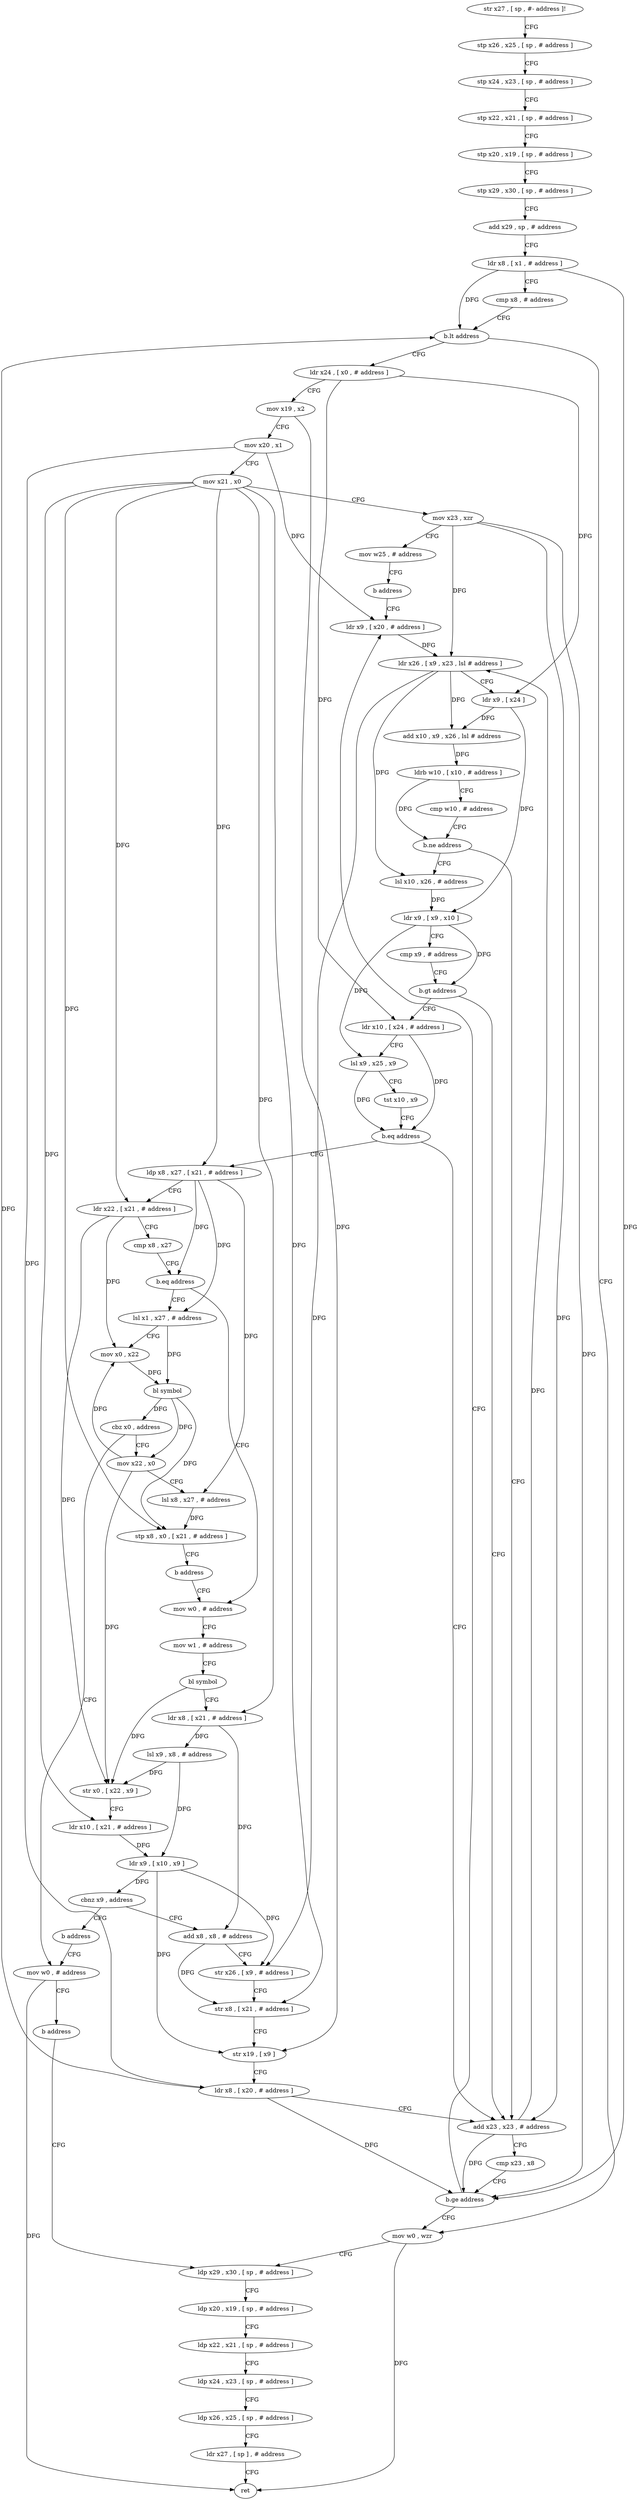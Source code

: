 digraph "func" {
"4260560" [label = "str x27 , [ sp , #- address ]!" ]
"4260564" [label = "stp x26 , x25 , [ sp , # address ]" ]
"4260568" [label = "stp x24 , x23 , [ sp , # address ]" ]
"4260572" [label = "stp x22 , x21 , [ sp , # address ]" ]
"4260576" [label = "stp x20 , x19 , [ sp , # address ]" ]
"4260580" [label = "stp x29 , x30 , [ sp , # address ]" ]
"4260584" [label = "add x29 , sp , # address" ]
"4260588" [label = "ldr x8 , [ x1 , # address ]" ]
"4260592" [label = "cmp x8 , # address" ]
"4260596" [label = "b.lt address" ]
"4260808" [label = "mov w0 , wzr" ]
"4260600" [label = "ldr x24 , [ x0 , # address ]" ]
"4260812" [label = "ldp x29 , x30 , [ sp , # address ]" ]
"4260604" [label = "mov x19 , x2" ]
"4260608" [label = "mov x20 , x1" ]
"4260612" [label = "mov x21 , x0" ]
"4260616" [label = "mov x23 , xzr" ]
"4260620" [label = "mov w25 , # address" ]
"4260624" [label = "b address" ]
"4260660" [label = "ldr x9 , [ x20 , # address ]" ]
"4260664" [label = "ldr x26 , [ x9 , x23 , lsl # address ]" ]
"4260668" [label = "ldr x9 , [ x24 ]" ]
"4260672" [label = "add x10 , x9 , x26 , lsl # address" ]
"4260676" [label = "ldrb w10 , [ x10 , # address ]" ]
"4260680" [label = "cmp w10 , # address" ]
"4260684" [label = "b.ne address" ]
"4260648" [label = "add x23 , x23 , # address" ]
"4260688" [label = "lsl x10 , x26 , # address" ]
"4260652" [label = "cmp x23 , x8" ]
"4260656" [label = "b.ge address" ]
"4260692" [label = "ldr x9 , [ x9 , x10 ]" ]
"4260696" [label = "cmp x9 , # address" ]
"4260700" [label = "b.gt address" ]
"4260704" [label = "ldr x10 , [ x24 , # address ]" ]
"4260708" [label = "lsl x9 , x25 , x9" ]
"4260712" [label = "tst x10 , x9" ]
"4260716" [label = "b.eq address" ]
"4260720" [label = "ldp x8 , x27 , [ x21 , # address ]" ]
"4260724" [label = "ldr x22 , [ x21 , # address ]" ]
"4260728" [label = "cmp x8 , x27" ]
"4260732" [label = "b.eq address" ]
"4260776" [label = "lsl x1 , x27 , # address" ]
"4260736" [label = "mov w0 , # address" ]
"4260780" [label = "mov x0 , x22" ]
"4260784" [label = "bl symbol" ]
"4260788" [label = "cbz x0 , address" ]
"4260840" [label = "mov w0 , # address" ]
"4260792" [label = "mov x22 , x0" ]
"4260740" [label = "mov w1 , # address" ]
"4260744" [label = "bl symbol" ]
"4260748" [label = "ldr x8 , [ x21 , # address ]" ]
"4260752" [label = "lsl x9 , x8 , # address" ]
"4260756" [label = "str x0 , [ x22 , x9 ]" ]
"4260760" [label = "ldr x10 , [ x21 , # address ]" ]
"4260764" [label = "ldr x9 , [ x10 , x9 ]" ]
"4260768" [label = "cbnz x9 , address" ]
"4260628" [label = "add x8 , x8 , # address" ]
"4260772" [label = "b address" ]
"4260844" [label = "b address" ]
"4260796" [label = "lsl x8 , x27 , # address" ]
"4260800" [label = "stp x8 , x0 , [ x21 , # address ]" ]
"4260804" [label = "b address" ]
"4260632" [label = "str x26 , [ x9 , # address ]" ]
"4260636" [label = "str x8 , [ x21 , # address ]" ]
"4260640" [label = "str x19 , [ x9 ]" ]
"4260644" [label = "ldr x8 , [ x20 , # address ]" ]
"4260816" [label = "ldp x20 , x19 , [ sp , # address ]" ]
"4260820" [label = "ldp x22 , x21 , [ sp , # address ]" ]
"4260824" [label = "ldp x24 , x23 , [ sp , # address ]" ]
"4260828" [label = "ldp x26 , x25 , [ sp , # address ]" ]
"4260832" [label = "ldr x27 , [ sp ] , # address" ]
"4260836" [label = "ret" ]
"4260560" -> "4260564" [ label = "CFG" ]
"4260564" -> "4260568" [ label = "CFG" ]
"4260568" -> "4260572" [ label = "CFG" ]
"4260572" -> "4260576" [ label = "CFG" ]
"4260576" -> "4260580" [ label = "CFG" ]
"4260580" -> "4260584" [ label = "CFG" ]
"4260584" -> "4260588" [ label = "CFG" ]
"4260588" -> "4260592" [ label = "CFG" ]
"4260588" -> "4260596" [ label = "DFG" ]
"4260588" -> "4260656" [ label = "DFG" ]
"4260592" -> "4260596" [ label = "CFG" ]
"4260596" -> "4260808" [ label = "CFG" ]
"4260596" -> "4260600" [ label = "CFG" ]
"4260808" -> "4260812" [ label = "CFG" ]
"4260808" -> "4260836" [ label = "DFG" ]
"4260600" -> "4260604" [ label = "CFG" ]
"4260600" -> "4260668" [ label = "DFG" ]
"4260600" -> "4260704" [ label = "DFG" ]
"4260812" -> "4260816" [ label = "CFG" ]
"4260604" -> "4260608" [ label = "CFG" ]
"4260604" -> "4260640" [ label = "DFG" ]
"4260608" -> "4260612" [ label = "CFG" ]
"4260608" -> "4260660" [ label = "DFG" ]
"4260608" -> "4260644" [ label = "DFG" ]
"4260612" -> "4260616" [ label = "CFG" ]
"4260612" -> "4260720" [ label = "DFG" ]
"4260612" -> "4260724" [ label = "DFG" ]
"4260612" -> "4260748" [ label = "DFG" ]
"4260612" -> "4260760" [ label = "DFG" ]
"4260612" -> "4260800" [ label = "DFG" ]
"4260612" -> "4260636" [ label = "DFG" ]
"4260616" -> "4260620" [ label = "CFG" ]
"4260616" -> "4260664" [ label = "DFG" ]
"4260616" -> "4260648" [ label = "DFG" ]
"4260616" -> "4260656" [ label = "DFG" ]
"4260620" -> "4260624" [ label = "CFG" ]
"4260624" -> "4260660" [ label = "CFG" ]
"4260660" -> "4260664" [ label = "DFG" ]
"4260664" -> "4260668" [ label = "CFG" ]
"4260664" -> "4260672" [ label = "DFG" ]
"4260664" -> "4260688" [ label = "DFG" ]
"4260664" -> "4260632" [ label = "DFG" ]
"4260668" -> "4260672" [ label = "DFG" ]
"4260668" -> "4260692" [ label = "DFG" ]
"4260672" -> "4260676" [ label = "DFG" ]
"4260676" -> "4260680" [ label = "CFG" ]
"4260676" -> "4260684" [ label = "DFG" ]
"4260680" -> "4260684" [ label = "CFG" ]
"4260684" -> "4260648" [ label = "CFG" ]
"4260684" -> "4260688" [ label = "CFG" ]
"4260648" -> "4260652" [ label = "CFG" ]
"4260648" -> "4260664" [ label = "DFG" ]
"4260648" -> "4260656" [ label = "DFG" ]
"4260688" -> "4260692" [ label = "DFG" ]
"4260652" -> "4260656" [ label = "CFG" ]
"4260656" -> "4260808" [ label = "CFG" ]
"4260656" -> "4260660" [ label = "CFG" ]
"4260692" -> "4260696" [ label = "CFG" ]
"4260692" -> "4260700" [ label = "DFG" ]
"4260692" -> "4260708" [ label = "DFG" ]
"4260696" -> "4260700" [ label = "CFG" ]
"4260700" -> "4260648" [ label = "CFG" ]
"4260700" -> "4260704" [ label = "CFG" ]
"4260704" -> "4260708" [ label = "CFG" ]
"4260704" -> "4260716" [ label = "DFG" ]
"4260708" -> "4260712" [ label = "CFG" ]
"4260708" -> "4260716" [ label = "DFG" ]
"4260712" -> "4260716" [ label = "CFG" ]
"4260716" -> "4260648" [ label = "CFG" ]
"4260716" -> "4260720" [ label = "CFG" ]
"4260720" -> "4260724" [ label = "CFG" ]
"4260720" -> "4260732" [ label = "DFG" ]
"4260720" -> "4260776" [ label = "DFG" ]
"4260720" -> "4260796" [ label = "DFG" ]
"4260724" -> "4260728" [ label = "CFG" ]
"4260724" -> "4260780" [ label = "DFG" ]
"4260724" -> "4260756" [ label = "DFG" ]
"4260728" -> "4260732" [ label = "CFG" ]
"4260732" -> "4260776" [ label = "CFG" ]
"4260732" -> "4260736" [ label = "CFG" ]
"4260776" -> "4260780" [ label = "CFG" ]
"4260776" -> "4260784" [ label = "DFG" ]
"4260736" -> "4260740" [ label = "CFG" ]
"4260780" -> "4260784" [ label = "DFG" ]
"4260784" -> "4260788" [ label = "DFG" ]
"4260784" -> "4260792" [ label = "DFG" ]
"4260784" -> "4260800" [ label = "DFG" ]
"4260788" -> "4260840" [ label = "CFG" ]
"4260788" -> "4260792" [ label = "CFG" ]
"4260840" -> "4260844" [ label = "CFG" ]
"4260840" -> "4260836" [ label = "DFG" ]
"4260792" -> "4260796" [ label = "CFG" ]
"4260792" -> "4260780" [ label = "DFG" ]
"4260792" -> "4260756" [ label = "DFG" ]
"4260740" -> "4260744" [ label = "CFG" ]
"4260744" -> "4260748" [ label = "CFG" ]
"4260744" -> "4260756" [ label = "DFG" ]
"4260748" -> "4260752" [ label = "DFG" ]
"4260748" -> "4260628" [ label = "DFG" ]
"4260752" -> "4260756" [ label = "DFG" ]
"4260752" -> "4260764" [ label = "DFG" ]
"4260756" -> "4260760" [ label = "CFG" ]
"4260760" -> "4260764" [ label = "DFG" ]
"4260764" -> "4260768" [ label = "DFG" ]
"4260764" -> "4260632" [ label = "DFG" ]
"4260764" -> "4260640" [ label = "DFG" ]
"4260768" -> "4260628" [ label = "CFG" ]
"4260768" -> "4260772" [ label = "CFG" ]
"4260628" -> "4260632" [ label = "CFG" ]
"4260628" -> "4260636" [ label = "DFG" ]
"4260772" -> "4260840" [ label = "CFG" ]
"4260844" -> "4260812" [ label = "CFG" ]
"4260796" -> "4260800" [ label = "DFG" ]
"4260800" -> "4260804" [ label = "CFG" ]
"4260804" -> "4260736" [ label = "CFG" ]
"4260632" -> "4260636" [ label = "CFG" ]
"4260636" -> "4260640" [ label = "CFG" ]
"4260640" -> "4260644" [ label = "CFG" ]
"4260644" -> "4260648" [ label = "CFG" ]
"4260644" -> "4260596" [ label = "DFG" ]
"4260644" -> "4260656" [ label = "DFG" ]
"4260816" -> "4260820" [ label = "CFG" ]
"4260820" -> "4260824" [ label = "CFG" ]
"4260824" -> "4260828" [ label = "CFG" ]
"4260828" -> "4260832" [ label = "CFG" ]
"4260832" -> "4260836" [ label = "CFG" ]
}
